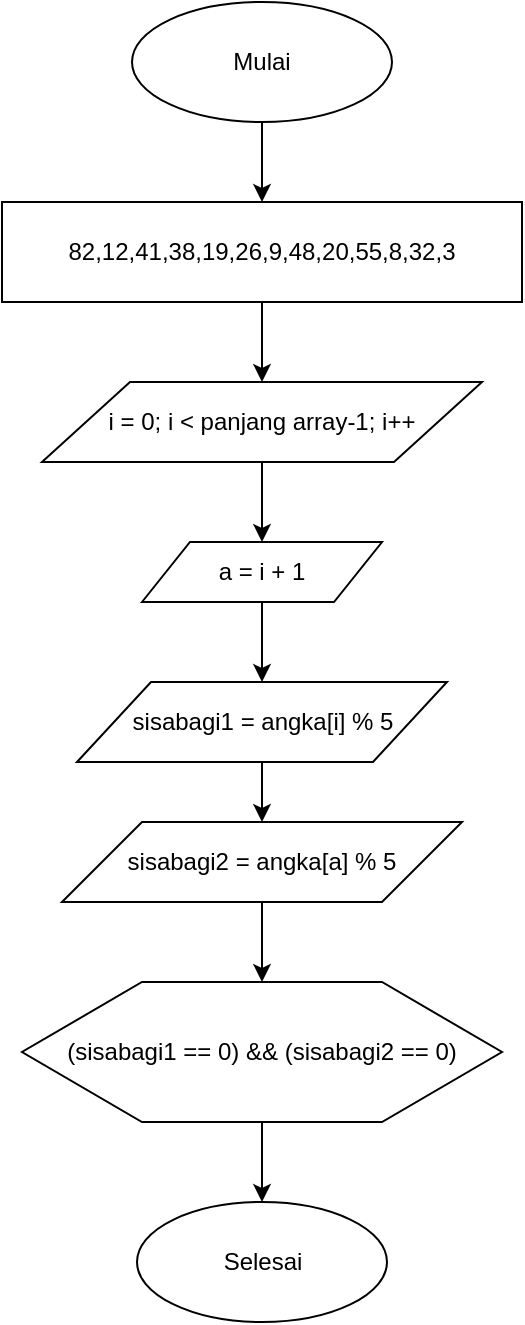 <mxfile version="13.0.3" type="device"><diagram id="0UYAdD-zXF_ckpOXWpHu" name="Page-1"><mxGraphModel dx="852" dy="494" grid="1" gridSize="10" guides="1" tooltips="1" connect="1" arrows="1" fold="1" page="1" pageScale="1" pageWidth="850" pageHeight="1100" math="0" shadow="0"><root><mxCell id="0"/><mxCell id="1" parent="0"/><mxCell id="qSu93OuMf2gbnGMZtK2A-2" style="edgeStyle=orthogonalEdgeStyle;rounded=0;orthogonalLoop=1;jettySize=auto;html=1;" edge="1" parent="1" source="qSu93OuMf2gbnGMZtK2A-1"><mxGeometry relative="1" as="geometry"><mxPoint x="395" y="140" as="targetPoint"/></mxGeometry></mxCell><mxCell id="qSu93OuMf2gbnGMZtK2A-1" value="Mulai" style="ellipse;whiteSpace=wrap;html=1;" vertex="1" parent="1"><mxGeometry x="330" y="40" width="130" height="60" as="geometry"/></mxCell><mxCell id="qSu93OuMf2gbnGMZtK2A-4" style="edgeStyle=orthogonalEdgeStyle;rounded=0;orthogonalLoop=1;jettySize=auto;html=1;" edge="1" parent="1" source="qSu93OuMf2gbnGMZtK2A-3"><mxGeometry relative="1" as="geometry"><mxPoint x="395" y="230" as="targetPoint"/></mxGeometry></mxCell><mxCell id="qSu93OuMf2gbnGMZtK2A-3" value="82,12,41,38,19,26,9,48,20,55,8,32,3" style="rounded=0;whiteSpace=wrap;html=1;" vertex="1" parent="1"><mxGeometry x="265" y="140" width="260" height="50" as="geometry"/></mxCell><mxCell id="qSu93OuMf2gbnGMZtK2A-6" style="edgeStyle=orthogonalEdgeStyle;rounded=0;orthogonalLoop=1;jettySize=auto;html=1;" edge="1" parent="1" source="qSu93OuMf2gbnGMZtK2A-5"><mxGeometry relative="1" as="geometry"><mxPoint x="395" y="310" as="targetPoint"/></mxGeometry></mxCell><mxCell id="qSu93OuMf2gbnGMZtK2A-5" value="i = 0; i &amp;lt; panjang array-1; i++" style="shape=parallelogram;perimeter=parallelogramPerimeter;whiteSpace=wrap;html=1;" vertex="1" parent="1"><mxGeometry x="285" y="230" width="220" height="40" as="geometry"/></mxCell><mxCell id="qSu93OuMf2gbnGMZtK2A-8" style="edgeStyle=orthogonalEdgeStyle;rounded=0;orthogonalLoop=1;jettySize=auto;html=1;" edge="1" parent="1" source="qSu93OuMf2gbnGMZtK2A-7" target="qSu93OuMf2gbnGMZtK2A-9"><mxGeometry relative="1" as="geometry"><mxPoint x="395" y="370" as="targetPoint"/></mxGeometry></mxCell><mxCell id="qSu93OuMf2gbnGMZtK2A-7" value="a = i + 1" style="shape=parallelogram;perimeter=parallelogramPerimeter;whiteSpace=wrap;html=1;" vertex="1" parent="1"><mxGeometry x="335" y="310" width="120" height="30" as="geometry"/></mxCell><mxCell id="qSu93OuMf2gbnGMZtK2A-10" style="edgeStyle=orthogonalEdgeStyle;rounded=0;orthogonalLoop=1;jettySize=auto;html=1;" edge="1" parent="1" source="qSu93OuMf2gbnGMZtK2A-9"><mxGeometry relative="1" as="geometry"><mxPoint x="395" y="450" as="targetPoint"/></mxGeometry></mxCell><mxCell id="qSu93OuMf2gbnGMZtK2A-9" value="sisabagi1 = angka[i] % 5" style="shape=parallelogram;perimeter=parallelogramPerimeter;whiteSpace=wrap;html=1;" vertex="1" parent="1"><mxGeometry x="302.5" y="380" width="185" height="40" as="geometry"/></mxCell><mxCell id="qSu93OuMf2gbnGMZtK2A-12" style="edgeStyle=orthogonalEdgeStyle;rounded=0;orthogonalLoop=1;jettySize=auto;html=1;" edge="1" parent="1" source="qSu93OuMf2gbnGMZtK2A-11"><mxGeometry relative="1" as="geometry"><mxPoint x="395" y="530" as="targetPoint"/></mxGeometry></mxCell><mxCell id="qSu93OuMf2gbnGMZtK2A-11" value="sisabagi2 = angka[a] % 5" style="shape=parallelogram;perimeter=parallelogramPerimeter;whiteSpace=wrap;html=1;" vertex="1" parent="1"><mxGeometry x="295" y="450" width="200" height="40" as="geometry"/></mxCell><mxCell id="qSu93OuMf2gbnGMZtK2A-14" style="edgeStyle=orthogonalEdgeStyle;rounded=0;orthogonalLoop=1;jettySize=auto;html=1;" edge="1" parent="1" source="qSu93OuMf2gbnGMZtK2A-13" target="qSu93OuMf2gbnGMZtK2A-15"><mxGeometry relative="1" as="geometry"><mxPoint x="395" y="640" as="targetPoint"/></mxGeometry></mxCell><mxCell id="qSu93OuMf2gbnGMZtK2A-13" value="(sisabagi1 == 0) &amp;&amp; (sisabagi2 == 0)" style="shape=hexagon;perimeter=hexagonPerimeter2;whiteSpace=wrap;html=1;" vertex="1" parent="1"><mxGeometry x="275" y="530" width="240" height="70" as="geometry"/></mxCell><mxCell id="qSu93OuMf2gbnGMZtK2A-15" value="Selesai" style="ellipse;whiteSpace=wrap;html=1;" vertex="1" parent="1"><mxGeometry x="332.5" y="640" width="125" height="60" as="geometry"/></mxCell></root></mxGraphModel></diagram></mxfile>